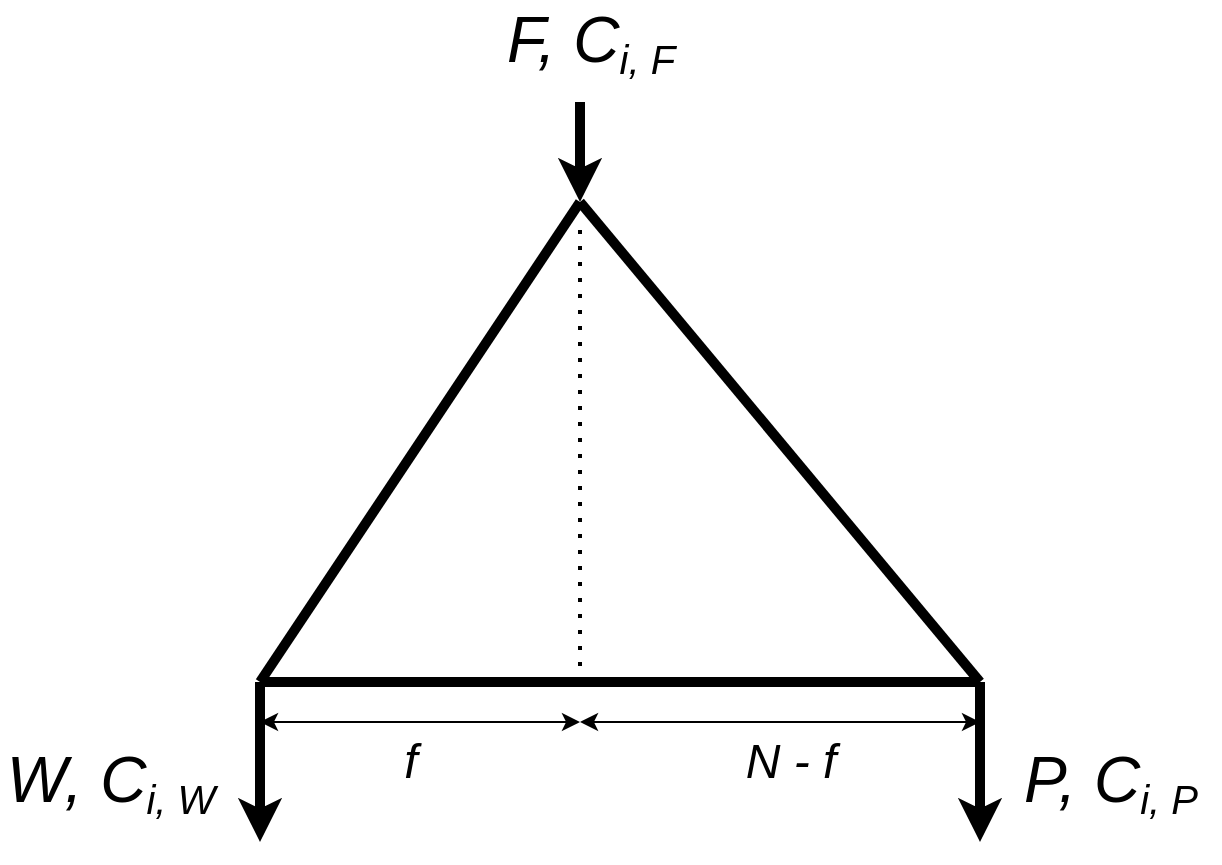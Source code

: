 <mxfile>
    <diagram id="gobGZAQLEDMSfmA1VfFK" name="Page-1">
        <mxGraphModel dx="648" dy="519" grid="1" gridSize="10" guides="1" tooltips="1" connect="1" arrows="1" fold="1" page="1" pageScale="1" pageWidth="827" pageHeight="1169" math="0" shadow="0">
            <root>
                <mxCell id="0"/>
                <mxCell id="1" parent="0"/>
                <mxCell id="2" value="" style="endArrow=none;html=1;strokeWidth=5;" parent="1" edge="1">
                    <mxGeometry width="50" height="50" relative="1" as="geometry">
                        <mxPoint x="250" y="440" as="sourcePoint"/>
                        <mxPoint x="410" y="200" as="targetPoint"/>
                    </mxGeometry>
                </mxCell>
                <mxCell id="3" value="" style="endArrow=none;html=1;strokeWidth=5;" parent="1" edge="1">
                    <mxGeometry width="50" height="50" relative="1" as="geometry">
                        <mxPoint x="610" y="440" as="sourcePoint"/>
                        <mxPoint x="410" y="200" as="targetPoint"/>
                    </mxGeometry>
                </mxCell>
                <mxCell id="4" value="" style="endArrow=none;html=1;strokeWidth=5;" parent="1" edge="1">
                    <mxGeometry width="50" height="50" relative="1" as="geometry">
                        <mxPoint x="250" y="440" as="sourcePoint"/>
                        <mxPoint x="610" y="440" as="targetPoint"/>
                    </mxGeometry>
                </mxCell>
                <mxCell id="6" value="" style="endArrow=classic;html=1;strokeWidth=5;" parent="1" edge="1">
                    <mxGeometry width="50" height="50" relative="1" as="geometry">
                        <mxPoint x="250" y="440" as="sourcePoint"/>
                        <mxPoint x="250" y="520" as="targetPoint"/>
                    </mxGeometry>
                </mxCell>
                <mxCell id="7" value="" style="endArrow=classic;html=1;strokeWidth=5;" parent="1" edge="1">
                    <mxGeometry width="50" height="50" relative="1" as="geometry">
                        <mxPoint x="610" y="440" as="sourcePoint"/>
                        <mxPoint x="610" y="520" as="targetPoint"/>
                    </mxGeometry>
                </mxCell>
                <mxCell id="8" value="" style="endArrow=classic;html=1;strokeWidth=5;" parent="1" edge="1">
                    <mxGeometry width="50" height="50" relative="1" as="geometry">
                        <mxPoint x="410" y="150" as="sourcePoint"/>
                        <mxPoint x="410" y="200" as="targetPoint"/>
                    </mxGeometry>
                </mxCell>
                <mxCell id="9" value="&lt;span style=&quot;font-weight: normal&quot;&gt;&lt;i style=&quot;font-size: 32px&quot;&gt;F, C&lt;/i&gt;&lt;i&gt;&lt;sub&gt;&lt;font style=&quot;font-size: 20px&quot;&gt;i, F&lt;/font&gt;&lt;/sub&gt;&lt;/i&gt;&lt;/span&gt;" style="text;strokeColor=none;fillColor=none;html=1;fontSize=24;fontStyle=1;verticalAlign=middle;align=center;" parent="1" vertex="1">
                    <mxGeometry x="360" y="100" width="110" height="40" as="geometry"/>
                </mxCell>
                <mxCell id="10" value="&lt;span style=&quot;font-weight: normal&quot;&gt;&lt;i style=&quot;font-size: 32px&quot;&gt;W, C&lt;/i&gt;&lt;i&gt;&lt;sub&gt;&lt;font style=&quot;font-size: 20px&quot;&gt;i, W&lt;/font&gt;&lt;/sub&gt;&lt;/i&gt;&lt;/span&gt;" style="text;strokeColor=none;fillColor=none;html=1;fontSize=24;fontStyle=1;verticalAlign=middle;align=center;" parent="1" vertex="1">
                    <mxGeometry x="120" y="470" width="110" height="40" as="geometry"/>
                </mxCell>
                <mxCell id="11" value="&lt;span style=&quot;font-weight: normal&quot;&gt;&lt;i style=&quot;font-size: 32px&quot;&gt;P, C&lt;/i&gt;&lt;i&gt;&lt;sub&gt;&lt;font style=&quot;font-size: 20px&quot;&gt;i, P&lt;/font&gt;&lt;/sub&gt;&lt;/i&gt;&lt;/span&gt;" style="text;strokeColor=none;fillColor=none;html=1;fontSize=24;fontStyle=1;verticalAlign=middle;align=center;" parent="1" vertex="1">
                    <mxGeometry x="620" y="470" width="110" height="40" as="geometry"/>
                </mxCell>
                <mxCell id="12" value="" style="endArrow=classic;startArrow=classic;html=1;" edge="1" parent="1">
                    <mxGeometry width="50" height="50" relative="1" as="geometry">
                        <mxPoint x="250" y="460" as="sourcePoint"/>
                        <mxPoint x="410" y="460" as="targetPoint"/>
                    </mxGeometry>
                </mxCell>
                <mxCell id="13" value="" style="endArrow=classic;startArrow=classic;html=1;" edge="1" parent="1">
                    <mxGeometry width="50" height="50" relative="1" as="geometry">
                        <mxPoint x="410" y="460" as="sourcePoint"/>
                        <mxPoint x="610" y="460" as="targetPoint"/>
                    </mxGeometry>
                </mxCell>
                <mxCell id="14" value="&lt;span style=&quot;font-weight: normal&quot;&gt;&lt;i&gt;&lt;font style=&quot;font-size: 24px&quot;&gt;f&lt;/font&gt;&lt;/i&gt;&lt;/span&gt;" style="text;strokeColor=none;fillColor=none;html=1;fontSize=24;fontStyle=1;verticalAlign=middle;align=center;" vertex="1" parent="1">
                    <mxGeometry x="270" y="460" width="110" height="40" as="geometry"/>
                </mxCell>
                <mxCell id="15" value="&lt;span style=&quot;font-weight: normal&quot;&gt;&lt;i&gt;&lt;font style=&quot;font-size: 24px&quot;&gt;N - f&lt;/font&gt;&lt;/i&gt;&lt;/span&gt;" style="text;strokeColor=none;fillColor=none;html=1;fontSize=24;fontStyle=1;verticalAlign=middle;align=center;" vertex="1" parent="1">
                    <mxGeometry x="460" y="460" width="110" height="40" as="geometry"/>
                </mxCell>
                <mxCell id="16" value="" style="endArrow=none;dashed=1;html=1;dashPattern=1 3;strokeWidth=2;fontSize=24;" edge="1" parent="1">
                    <mxGeometry width="50" height="50" relative="1" as="geometry">
                        <mxPoint x="410" y="440" as="sourcePoint"/>
                        <mxPoint x="410" y="210" as="targetPoint"/>
                    </mxGeometry>
                </mxCell>
            </root>
        </mxGraphModel>
    </diagram>
</mxfile>